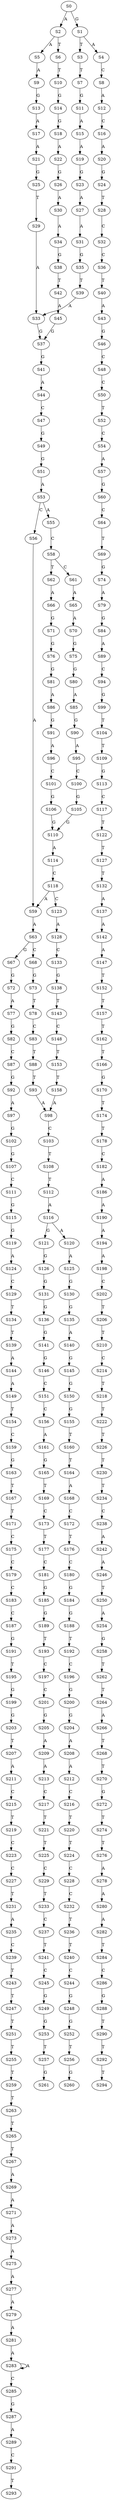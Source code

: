 strict digraph  {
	S0 -> S1 [ label = G ];
	S0 -> S2 [ label = A ];
	S1 -> S3 [ label = T ];
	S1 -> S4 [ label = A ];
	S2 -> S5 [ label = A ];
	S2 -> S6 [ label = T ];
	S3 -> S7 [ label = T ];
	S4 -> S8 [ label = C ];
	S5 -> S9 [ label = A ];
	S6 -> S10 [ label = T ];
	S7 -> S11 [ label = G ];
	S8 -> S12 [ label = A ];
	S9 -> S13 [ label = G ];
	S10 -> S14 [ label = G ];
	S11 -> S15 [ label = A ];
	S12 -> S16 [ label = C ];
	S13 -> S17 [ label = A ];
	S14 -> S18 [ label = G ];
	S15 -> S19 [ label = A ];
	S16 -> S20 [ label = A ];
	S17 -> S21 [ label = A ];
	S18 -> S22 [ label = A ];
	S19 -> S23 [ label = G ];
	S20 -> S24 [ label = G ];
	S21 -> S25 [ label = G ];
	S22 -> S26 [ label = G ];
	S23 -> S27 [ label = A ];
	S24 -> S28 [ label = T ];
	S25 -> S29 [ label = T ];
	S26 -> S30 [ label = A ];
	S27 -> S31 [ label = A ];
	S28 -> S32 [ label = C ];
	S29 -> S33 [ label = A ];
	S30 -> S34 [ label = A ];
	S31 -> S35 [ label = G ];
	S32 -> S36 [ label = C ];
	S33 -> S37 [ label = G ];
	S34 -> S38 [ label = G ];
	S35 -> S39 [ label = T ];
	S36 -> S40 [ label = T ];
	S37 -> S41 [ label = G ];
	S38 -> S42 [ label = T ];
	S39 -> S33 [ label = A ];
	S40 -> S43 [ label = A ];
	S41 -> S44 [ label = A ];
	S42 -> S45 [ label = A ];
	S43 -> S46 [ label = G ];
	S44 -> S47 [ label = C ];
	S45 -> S37 [ label = G ];
	S46 -> S48 [ label = C ];
	S47 -> S49 [ label = G ];
	S48 -> S50 [ label = C ];
	S49 -> S51 [ label = G ];
	S50 -> S52 [ label = T ];
	S51 -> S53 [ label = A ];
	S52 -> S54 [ label = C ];
	S53 -> S55 [ label = A ];
	S53 -> S56 [ label = C ];
	S54 -> S57 [ label = A ];
	S55 -> S58 [ label = C ];
	S56 -> S59 [ label = A ];
	S57 -> S60 [ label = G ];
	S58 -> S61 [ label = C ];
	S58 -> S62 [ label = T ];
	S59 -> S63 [ label = A ];
	S60 -> S64 [ label = C ];
	S61 -> S65 [ label = A ];
	S62 -> S66 [ label = A ];
	S63 -> S67 [ label = G ];
	S63 -> S68 [ label = C ];
	S64 -> S69 [ label = T ];
	S65 -> S70 [ label = A ];
	S66 -> S71 [ label = G ];
	S67 -> S72 [ label = G ];
	S68 -> S73 [ label = G ];
	S69 -> S74 [ label = G ];
	S70 -> S75 [ label = G ];
	S71 -> S76 [ label = G ];
	S72 -> S77 [ label = A ];
	S73 -> S78 [ label = T ];
	S74 -> S79 [ label = A ];
	S75 -> S80 [ label = G ];
	S76 -> S81 [ label = G ];
	S77 -> S82 [ label = G ];
	S78 -> S83 [ label = C ];
	S79 -> S84 [ label = G ];
	S80 -> S85 [ label = A ];
	S81 -> S86 [ label = A ];
	S82 -> S87 [ label = C ];
	S83 -> S88 [ label = T ];
	S84 -> S89 [ label = A ];
	S85 -> S90 [ label = G ];
	S86 -> S91 [ label = G ];
	S87 -> S92 [ label = G ];
	S88 -> S93 [ label = T ];
	S89 -> S94 [ label = C ];
	S90 -> S95 [ label = A ];
	S91 -> S96 [ label = A ];
	S92 -> S97 [ label = A ];
	S93 -> S98 [ label = A ];
	S94 -> S99 [ label = G ];
	S95 -> S100 [ label = C ];
	S96 -> S101 [ label = C ];
	S97 -> S102 [ label = G ];
	S98 -> S103 [ label = C ];
	S99 -> S104 [ label = T ];
	S100 -> S105 [ label = G ];
	S101 -> S106 [ label = G ];
	S102 -> S107 [ label = G ];
	S103 -> S108 [ label = T ];
	S104 -> S109 [ label = T ];
	S105 -> S110 [ label = G ];
	S106 -> S110 [ label = G ];
	S107 -> S111 [ label = C ];
	S108 -> S112 [ label = T ];
	S109 -> S113 [ label = G ];
	S110 -> S114 [ label = A ];
	S111 -> S115 [ label = G ];
	S112 -> S116 [ label = A ];
	S113 -> S117 [ label = C ];
	S114 -> S118 [ label = C ];
	S115 -> S119 [ label = G ];
	S116 -> S120 [ label = A ];
	S116 -> S121 [ label = G ];
	S117 -> S122 [ label = T ];
	S118 -> S123 [ label = C ];
	S118 -> S59 [ label = A ];
	S119 -> S124 [ label = A ];
	S120 -> S125 [ label = A ];
	S121 -> S126 [ label = G ];
	S122 -> S127 [ label = T ];
	S123 -> S128 [ label = A ];
	S124 -> S129 [ label = C ];
	S125 -> S130 [ label = G ];
	S126 -> S131 [ label = G ];
	S127 -> S132 [ label = T ];
	S128 -> S133 [ label = C ];
	S129 -> S134 [ label = T ];
	S130 -> S135 [ label = G ];
	S131 -> S136 [ label = G ];
	S132 -> S137 [ label = A ];
	S133 -> S138 [ label = G ];
	S134 -> S139 [ label = T ];
	S135 -> S140 [ label = A ];
	S136 -> S141 [ label = G ];
	S137 -> S142 [ label = A ];
	S138 -> S143 [ label = T ];
	S139 -> S144 [ label = A ];
	S140 -> S145 [ label = G ];
	S141 -> S146 [ label = G ];
	S142 -> S147 [ label = A ];
	S143 -> S148 [ label = C ];
	S144 -> S149 [ label = A ];
	S145 -> S150 [ label = G ];
	S146 -> S151 [ label = C ];
	S147 -> S152 [ label = T ];
	S148 -> S153 [ label = T ];
	S149 -> S154 [ label = T ];
	S150 -> S155 [ label = G ];
	S151 -> S156 [ label = C ];
	S152 -> S157 [ label = T ];
	S153 -> S158 [ label = T ];
	S154 -> S159 [ label = C ];
	S155 -> S160 [ label = T ];
	S156 -> S161 [ label = A ];
	S157 -> S162 [ label = T ];
	S158 -> S98 [ label = A ];
	S159 -> S163 [ label = G ];
	S160 -> S164 [ label = T ];
	S161 -> S165 [ label = G ];
	S162 -> S166 [ label = T ];
	S163 -> S167 [ label = T ];
	S164 -> S168 [ label = A ];
	S165 -> S169 [ label = T ];
	S166 -> S170 [ label = G ];
	S167 -> S171 [ label = T ];
	S168 -> S172 [ label = C ];
	S169 -> S173 [ label = C ];
	S170 -> S174 [ label = T ];
	S171 -> S175 [ label = C ];
	S172 -> S176 [ label = T ];
	S173 -> S177 [ label = T ];
	S174 -> S178 [ label = T ];
	S175 -> S179 [ label = C ];
	S176 -> S180 [ label = C ];
	S177 -> S181 [ label = C ];
	S178 -> S182 [ label = C ];
	S179 -> S183 [ label = C ];
	S180 -> S184 [ label = G ];
	S181 -> S185 [ label = G ];
	S182 -> S186 [ label = A ];
	S183 -> S187 [ label = C ];
	S184 -> S188 [ label = G ];
	S185 -> S189 [ label = G ];
	S186 -> S190 [ label = A ];
	S187 -> S191 [ label = G ];
	S188 -> S192 [ label = T ];
	S189 -> S193 [ label = T ];
	S190 -> S194 [ label = A ];
	S191 -> S195 [ label = T ];
	S192 -> S196 [ label = C ];
	S193 -> S197 [ label = C ];
	S194 -> S198 [ label = A ];
	S195 -> S199 [ label = G ];
	S196 -> S200 [ label = G ];
	S197 -> S201 [ label = C ];
	S198 -> S202 [ label = C ];
	S199 -> S203 [ label = G ];
	S200 -> S204 [ label = G ];
	S201 -> S205 [ label = G ];
	S202 -> S206 [ label = T ];
	S203 -> S207 [ label = T ];
	S204 -> S208 [ label = A ];
	S205 -> S209 [ label = A ];
	S206 -> S210 [ label = T ];
	S207 -> S211 [ label = A ];
	S208 -> S212 [ label = A ];
	S209 -> S213 [ label = A ];
	S210 -> S214 [ label = C ];
	S211 -> S215 [ label = C ];
	S212 -> S216 [ label = C ];
	S213 -> S217 [ label = C ];
	S214 -> S218 [ label = T ];
	S215 -> S219 [ label = T ];
	S216 -> S220 [ label = T ];
	S217 -> S221 [ label = T ];
	S218 -> S222 [ label = T ];
	S219 -> S223 [ label = C ];
	S220 -> S224 [ label = T ];
	S221 -> S225 [ label = T ];
	S222 -> S226 [ label = T ];
	S223 -> S227 [ label = C ];
	S224 -> S228 [ label = C ];
	S225 -> S229 [ label = C ];
	S226 -> S230 [ label = T ];
	S227 -> S231 [ label = T ];
	S228 -> S232 [ label = C ];
	S229 -> S233 [ label = T ];
	S230 -> S234 [ label = T ];
	S231 -> S235 [ label = A ];
	S232 -> S236 [ label = T ];
	S233 -> S237 [ label = C ];
	S234 -> S238 [ label = C ];
	S235 -> S239 [ label = C ];
	S236 -> S240 [ label = T ];
	S237 -> S241 [ label = T ];
	S238 -> S242 [ label = A ];
	S239 -> S243 [ label = T ];
	S240 -> S244 [ label = C ];
	S241 -> S245 [ label = C ];
	S242 -> S246 [ label = A ];
	S243 -> S247 [ label = T ];
	S244 -> S248 [ label = G ];
	S245 -> S249 [ label = G ];
	S246 -> S250 [ label = T ];
	S247 -> S251 [ label = T ];
	S248 -> S252 [ label = G ];
	S249 -> S253 [ label = G ];
	S250 -> S254 [ label = A ];
	S251 -> S255 [ label = T ];
	S252 -> S256 [ label = T ];
	S253 -> S257 [ label = T ];
	S254 -> S258 [ label = G ];
	S255 -> S259 [ label = T ];
	S256 -> S260 [ label = G ];
	S257 -> S261 [ label = G ];
	S258 -> S262 [ label = T ];
	S259 -> S263 [ label = T ];
	S262 -> S264 [ label = T ];
	S263 -> S265 [ label = T ];
	S264 -> S266 [ label = A ];
	S265 -> S267 [ label = T ];
	S266 -> S268 [ label = T ];
	S267 -> S269 [ label = A ];
	S268 -> S270 [ label = T ];
	S269 -> S271 [ label = A ];
	S270 -> S272 [ label = G ];
	S271 -> S273 [ label = A ];
	S272 -> S274 [ label = T ];
	S273 -> S275 [ label = A ];
	S274 -> S276 [ label = T ];
	S275 -> S277 [ label = A ];
	S276 -> S278 [ label = A ];
	S277 -> S279 [ label = A ];
	S278 -> S280 [ label = A ];
	S279 -> S281 [ label = A ];
	S280 -> S282 [ label = A ];
	S281 -> S283 [ label = A ];
	S282 -> S284 [ label = T ];
	S283 -> S285 [ label = C ];
	S283 -> S283 [ label = A ];
	S284 -> S286 [ label = C ];
	S285 -> S287 [ label = G ];
	S286 -> S288 [ label = G ];
	S287 -> S289 [ label = A ];
	S288 -> S290 [ label = T ];
	S289 -> S291 [ label = C ];
	S290 -> S292 [ label = T ];
	S291 -> S293 [ label = T ];
	S292 -> S294 [ label = T ];
}
